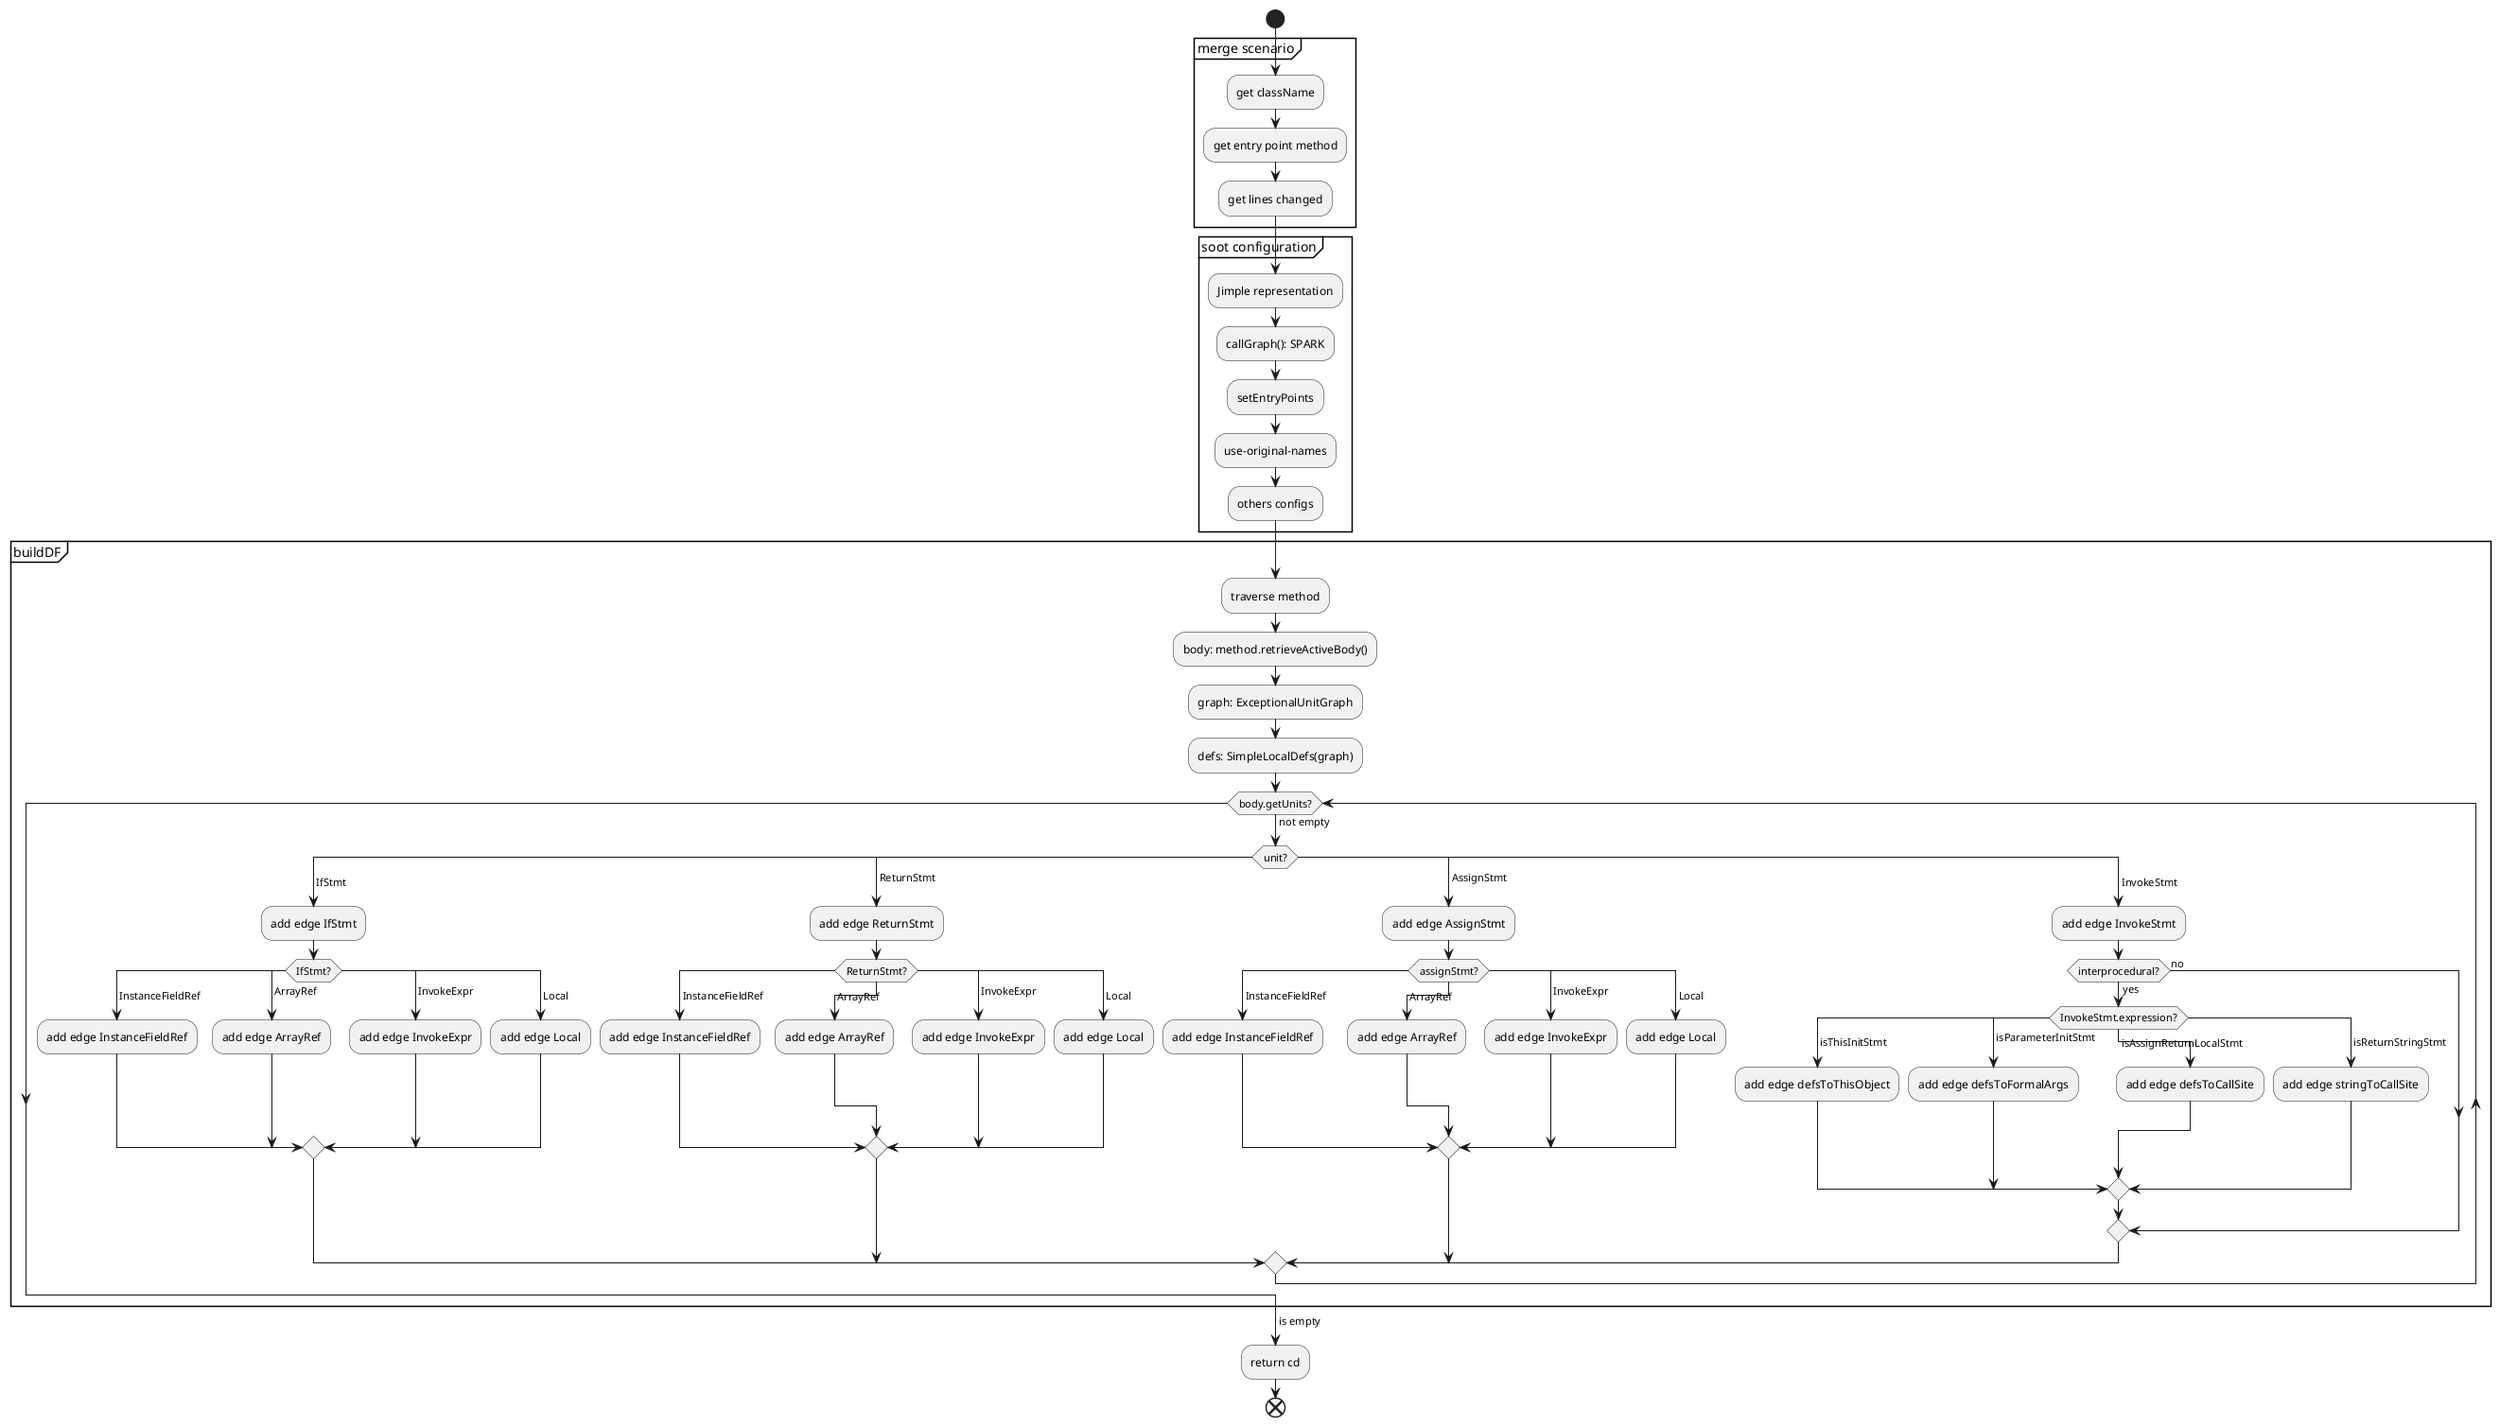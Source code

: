 @startuml DFAlgorithm

start
group merge scenario 
    :get className;
    :get entry point method;
    :get lines changed;
end group

group soot configuration 
   :Jimple representation;
   :callGraph(): SPARK;
   :setEntryPoints;
   :use-original-names;
   :others configs;
end group

group buildDF
    :traverse method;
    :body: method.retrieveActiveBody();
    :graph: ExceptionalUnitGraph;
    :defs: SimpleLocalDefs(graph);

    while (body.getUnits?) is (not empty) 
        
        switch (unit?)
            case ( IfStmt )
                :add edge IfStmt;
                switch (IfStmt?)
                    case ( InstanceFieldRef )
                        :add edge InstanceFieldRef;
                    case ( ArrayRef ) 
                        :add edge ArrayRef;
                    case ( InvokeExpr )
                        :add edge InvokeExpr;
                    case ( Local )
                        :add edge Local;
                endswitch

            case ( ReturnStmt ) 
                :add edge ReturnStmt;
                switch (ReturnStmt?)
                    case ( InstanceFieldRef )
                        :add edge InstanceFieldRef;
                    case ( ArrayRef ) 
                        :add edge ArrayRef;
                    case ( InvokeExpr )
                        :add edge InvokeExpr;
                    case ( Local )
                        :add edge Local;
                endswitch
            case ( AssignStmt )
                :add edge AssignStmt;
                switch (assignStmt?)
                    case ( InstanceFieldRef )
                        :add edge InstanceFieldRef;
                    case ( ArrayRef ) 
                        :add edge ArrayRef;
                    case ( InvokeExpr )
                        :add edge InvokeExpr;
                    case ( Local )
                        :add edge Local;
                endswitch
                
            case ( InvokeStmt )
                :add edge InvokeStmt;
                if (interprocedural?) then (yes)
                    switch (InvokeStmt.expression?)
                        case ( isThisInitStmt )
                            :add edge defsToThisObject;
                        case ( isParameterInitStmt ) 
                            :add edge defsToFormalArgs;
                        case ( isAssignReturnLocalStmt )
                            :add edge defsToCallSite;
                        case ( isReturnStringStmt )
                            :add edge stringToCallSite;
                    endswitch
                else (no)
    
                endif

        endswitch
    

    endwhile
    ->is empty;
end group

:return cd;

end






@enduml